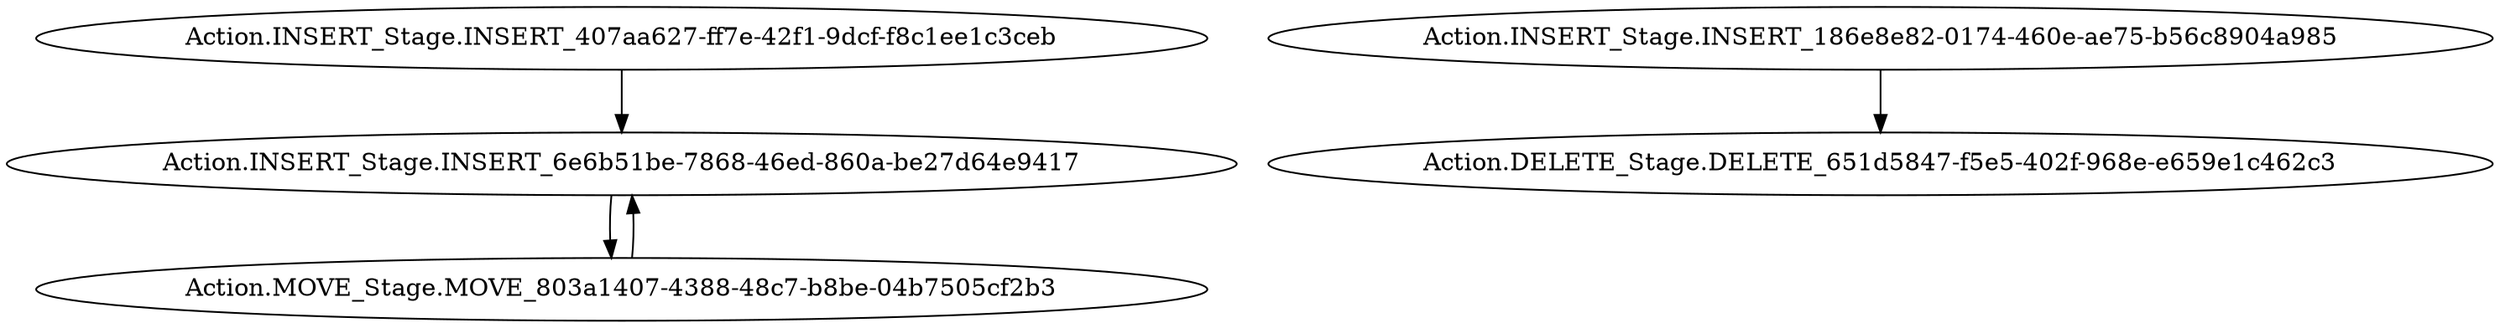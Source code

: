strict digraph  {
"Action.INSERT_Stage.INSERT_407aa627-ff7e-42f1-9dcf-f8c1ee1c3ceb";
"Action.MOVE_Stage.MOVE_803a1407-4388-48c7-b8be-04b7505cf2b3";
"Action.INSERT_Stage.INSERT_6e6b51be-7868-46ed-860a-be27d64e9417";
"Action.INSERT_Stage.INSERT_186e8e82-0174-460e-ae75-b56c8904a985";
"Action.DELETE_Stage.DELETE_651d5847-f5e5-402f-968e-e659e1c462c3";
"Action.INSERT_Stage.INSERT_407aa627-ff7e-42f1-9dcf-f8c1ee1c3ceb" -> "Action.INSERT_Stage.INSERT_6e6b51be-7868-46ed-860a-be27d64e9417";
"Action.MOVE_Stage.MOVE_803a1407-4388-48c7-b8be-04b7505cf2b3" -> "Action.INSERT_Stage.INSERT_6e6b51be-7868-46ed-860a-be27d64e9417";
"Action.INSERT_Stage.INSERT_6e6b51be-7868-46ed-860a-be27d64e9417" -> "Action.MOVE_Stage.MOVE_803a1407-4388-48c7-b8be-04b7505cf2b3";
"Action.INSERT_Stage.INSERT_186e8e82-0174-460e-ae75-b56c8904a985" -> "Action.DELETE_Stage.DELETE_651d5847-f5e5-402f-968e-e659e1c462c3";
}

